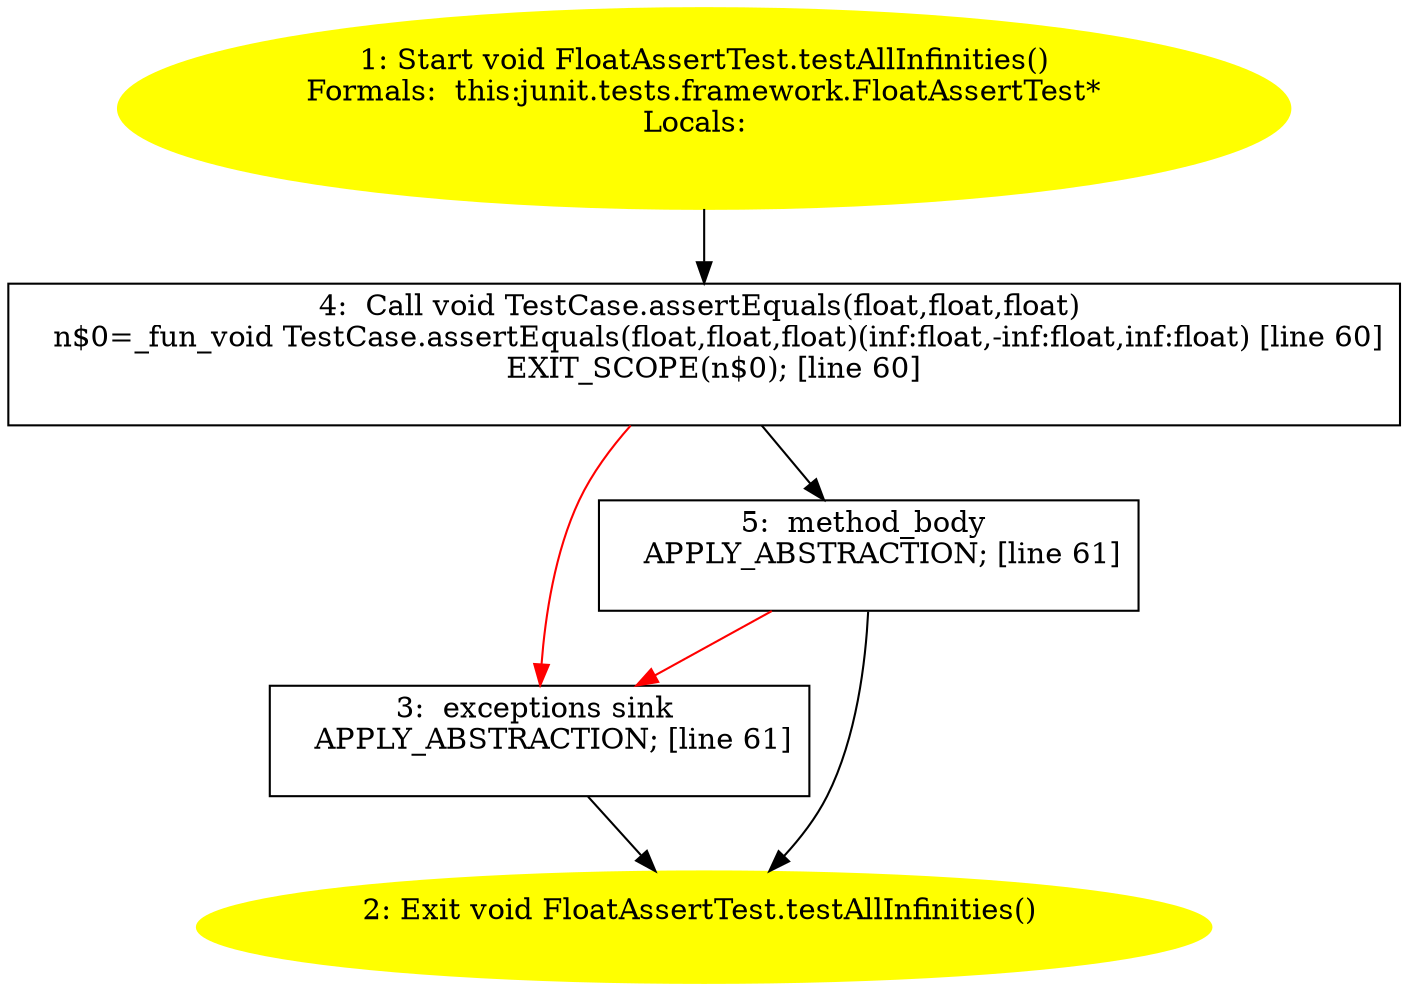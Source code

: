 /* @generated */
digraph cfg {
"junit.tests.framework.FloatAssertTest.testAllInfinities():void.a169c6773c5553991ef3e3b212385120_1" [label="1: Start void FloatAssertTest.testAllInfinities()\nFormals:  this:junit.tests.framework.FloatAssertTest*\nLocals:  \n  " color=yellow style=filled]
	

	 "junit.tests.framework.FloatAssertTest.testAllInfinities():void.a169c6773c5553991ef3e3b212385120_1" -> "junit.tests.framework.FloatAssertTest.testAllInfinities():void.a169c6773c5553991ef3e3b212385120_4" ;
"junit.tests.framework.FloatAssertTest.testAllInfinities():void.a169c6773c5553991ef3e3b212385120_2" [label="2: Exit void FloatAssertTest.testAllInfinities() \n  " color=yellow style=filled]
	

"junit.tests.framework.FloatAssertTest.testAllInfinities():void.a169c6773c5553991ef3e3b212385120_3" [label="3:  exceptions sink \n   APPLY_ABSTRACTION; [line 61]\n " shape="box"]
	

	 "junit.tests.framework.FloatAssertTest.testAllInfinities():void.a169c6773c5553991ef3e3b212385120_3" -> "junit.tests.framework.FloatAssertTest.testAllInfinities():void.a169c6773c5553991ef3e3b212385120_2" ;
"junit.tests.framework.FloatAssertTest.testAllInfinities():void.a169c6773c5553991ef3e3b212385120_4" [label="4:  Call void TestCase.assertEquals(float,float,float) \n   n$0=_fun_void TestCase.assertEquals(float,float,float)(inf:float,-inf:float,inf:float) [line 60]\n  EXIT_SCOPE(n$0); [line 60]\n " shape="box"]
	

	 "junit.tests.framework.FloatAssertTest.testAllInfinities():void.a169c6773c5553991ef3e3b212385120_4" -> "junit.tests.framework.FloatAssertTest.testAllInfinities():void.a169c6773c5553991ef3e3b212385120_5" ;
	 "junit.tests.framework.FloatAssertTest.testAllInfinities():void.a169c6773c5553991ef3e3b212385120_4" -> "junit.tests.framework.FloatAssertTest.testAllInfinities():void.a169c6773c5553991ef3e3b212385120_3" [color="red" ];
"junit.tests.framework.FloatAssertTest.testAllInfinities():void.a169c6773c5553991ef3e3b212385120_5" [label="5:  method_body \n   APPLY_ABSTRACTION; [line 61]\n " shape="box"]
	

	 "junit.tests.framework.FloatAssertTest.testAllInfinities():void.a169c6773c5553991ef3e3b212385120_5" -> "junit.tests.framework.FloatAssertTest.testAllInfinities():void.a169c6773c5553991ef3e3b212385120_2" ;
	 "junit.tests.framework.FloatAssertTest.testAllInfinities():void.a169c6773c5553991ef3e3b212385120_5" -> "junit.tests.framework.FloatAssertTest.testAllInfinities():void.a169c6773c5553991ef3e3b212385120_3" [color="red" ];
}
